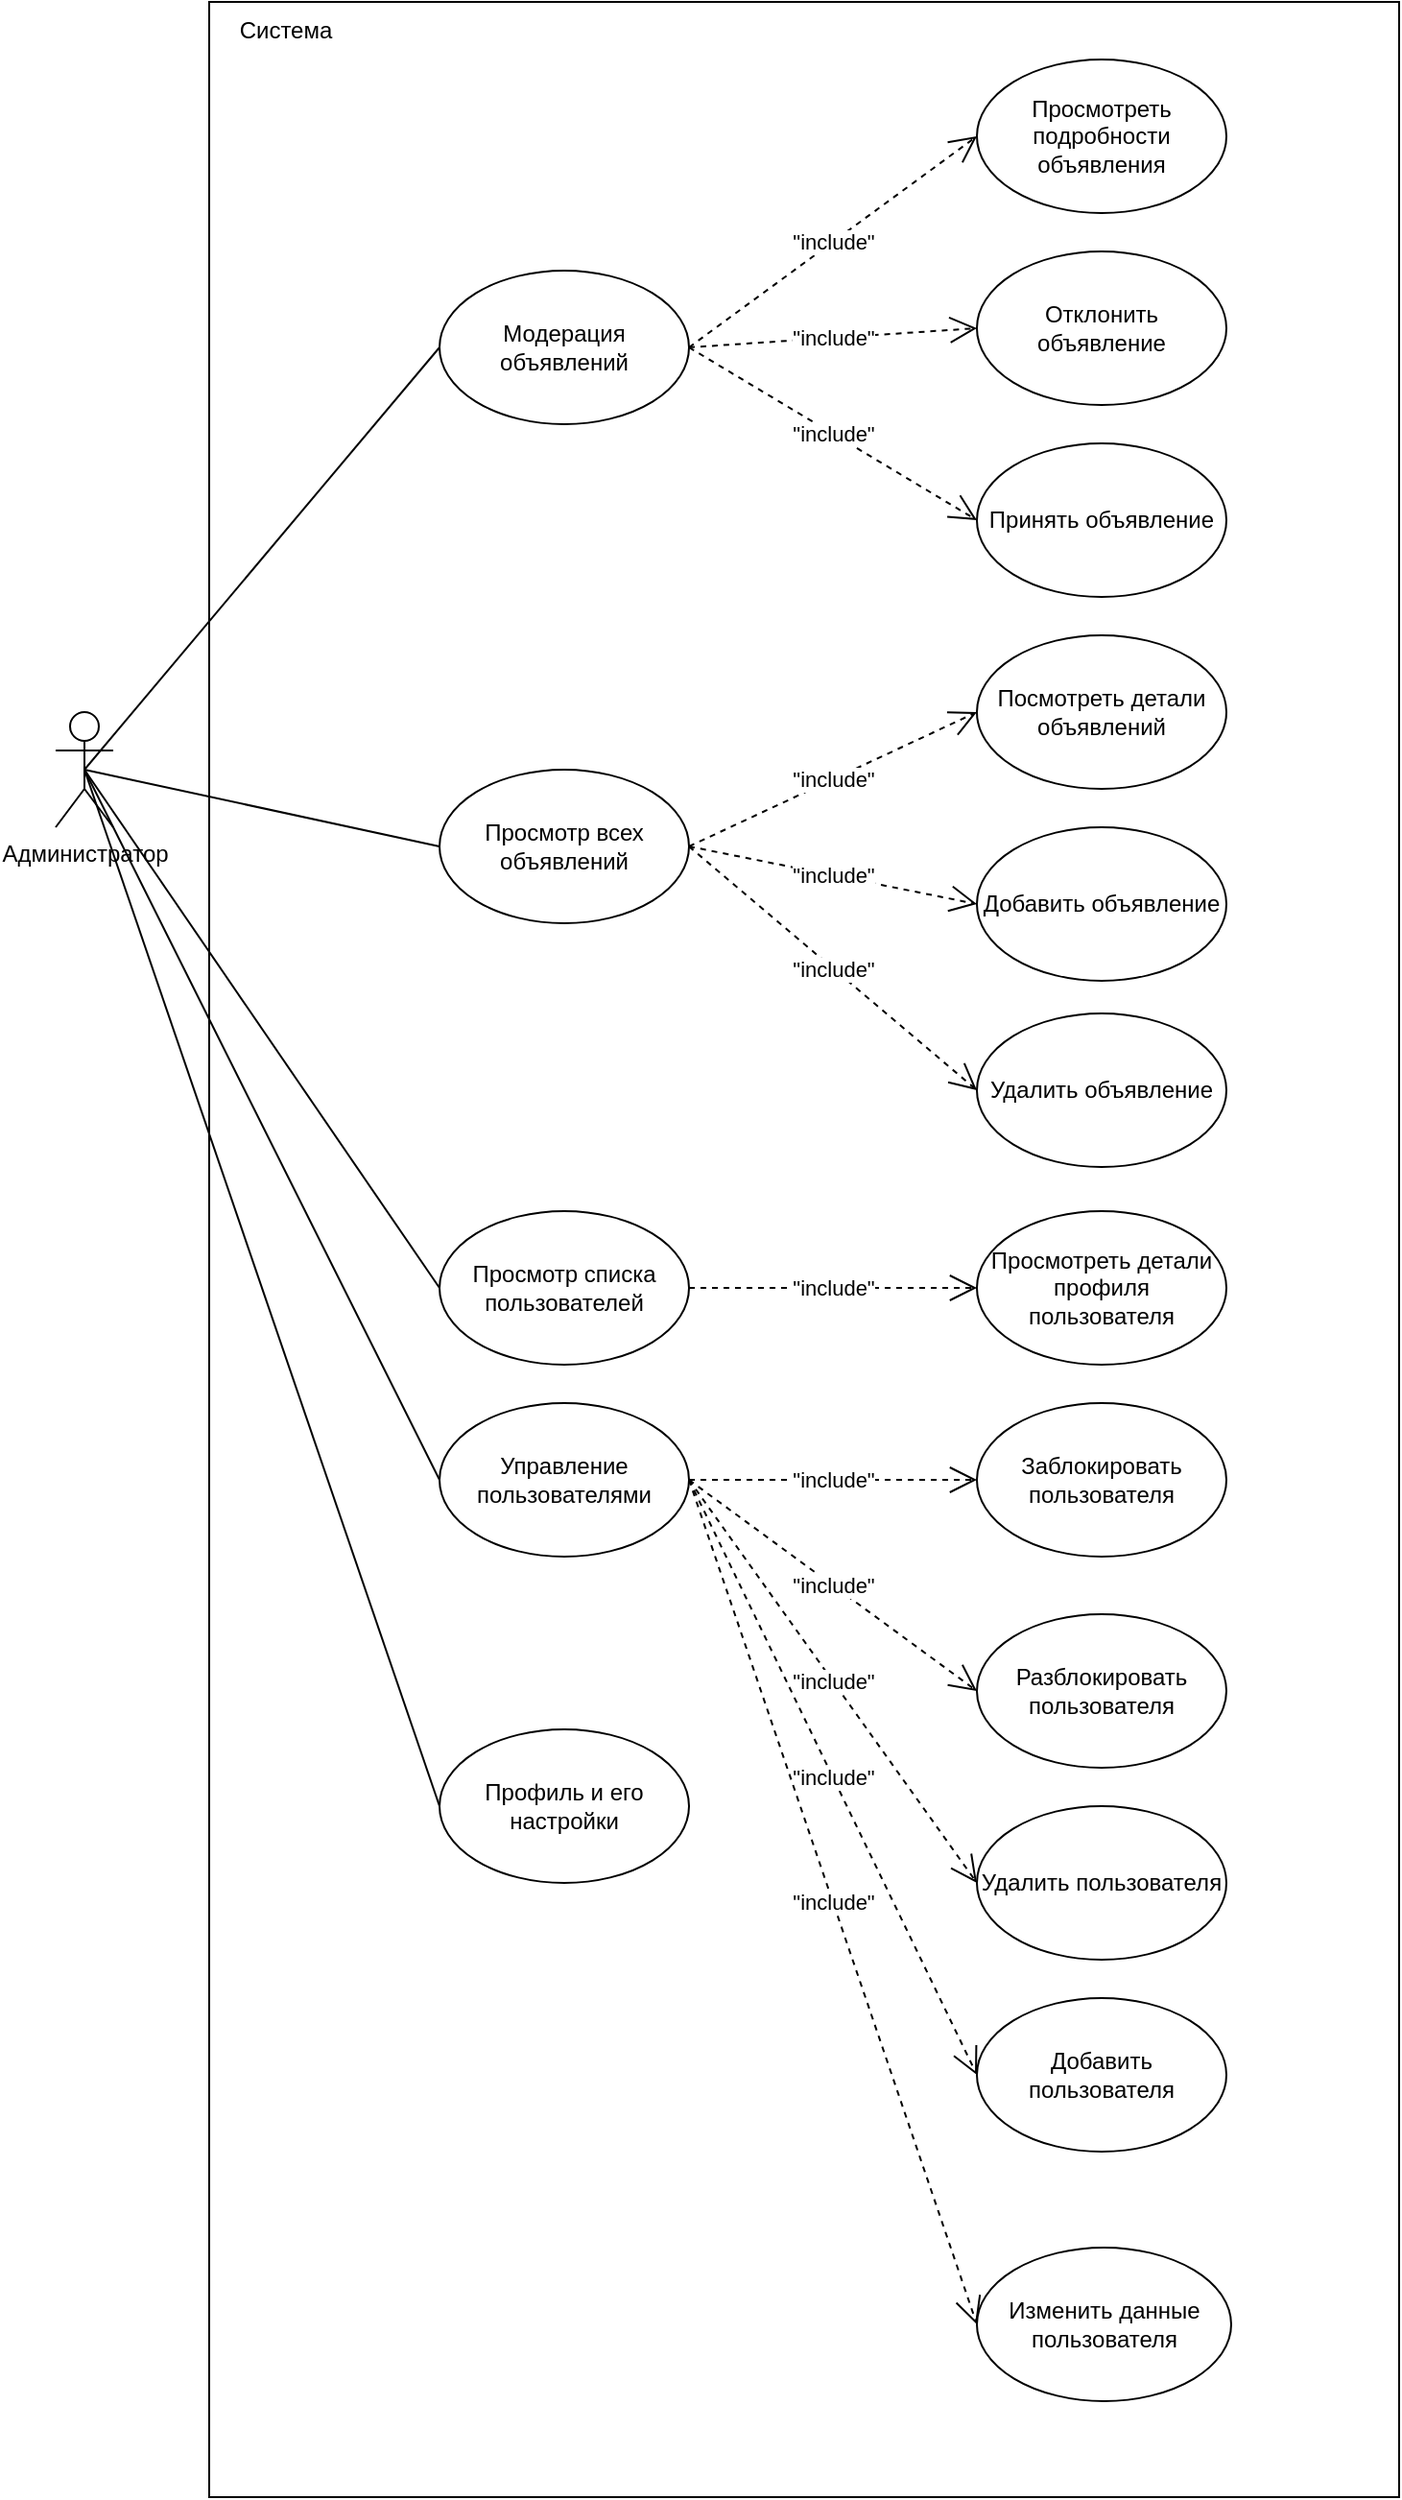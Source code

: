 <mxfile version="26.1.3">
  <diagram id="XOnag8xoFiaOOmy9v_93" name="Page-1">
    <mxGraphModel dx="2060" dy="984" grid="1" gridSize="10" guides="1" tooltips="1" connect="1" arrows="1" fold="1" page="1" pageScale="1" pageWidth="2336" pageHeight="1654" math="0" shadow="0">
      <root>
        <mxCell id="_vKOgibNYJb6RkX7hGH7-0" />
        <mxCell id="_vKOgibNYJb6RkX7hGH7-1" parent="_vKOgibNYJb6RkX7hGH7-0" />
        <mxCell id="1vLEa9tOqWbHPQAIQnBL-30" value="" style="rounded=0;whiteSpace=wrap;html=1;" parent="_vKOgibNYJb6RkX7hGH7-1" vertex="1">
          <mxGeometry x="840" y="300" width="620" height="1300" as="geometry" />
        </mxCell>
        <mxCell id="1vLEa9tOqWbHPQAIQnBL-1" value="Администратор" style="shape=umlActor;verticalLabelPosition=bottom;verticalAlign=top;html=1;outlineConnect=0;" parent="_vKOgibNYJb6RkX7hGH7-1" vertex="1">
          <mxGeometry x="760" y="670" width="30" height="60" as="geometry" />
        </mxCell>
        <mxCell id="1vLEa9tOqWbHPQAIQnBL-11" value="Модерация объявлений" style="ellipse;whiteSpace=wrap;html=1;" parent="_vKOgibNYJb6RkX7hGH7-1" vertex="1">
          <mxGeometry x="960" y="440" width="130" height="80" as="geometry" />
        </mxCell>
        <mxCell id="1vLEa9tOqWbHPQAIQnBL-12" value="Просмотр списка пользователей" style="ellipse;whiteSpace=wrap;html=1;" parent="_vKOgibNYJb6RkX7hGH7-1" vertex="1">
          <mxGeometry x="960" y="930" width="130" height="80" as="geometry" />
        </mxCell>
        <mxCell id="1vLEa9tOqWbHPQAIQnBL-13" value="Просмотреть подробности объявления" style="ellipse;whiteSpace=wrap;html=1;" parent="_vKOgibNYJb6RkX7hGH7-1" vertex="1">
          <mxGeometry x="1240" y="330" width="130" height="80" as="geometry" />
        </mxCell>
        <mxCell id="1vLEa9tOqWbHPQAIQnBL-14" value="Просмотреть детали профиля пользователя" style="ellipse;whiteSpace=wrap;html=1;" parent="_vKOgibNYJb6RkX7hGH7-1" vertex="1">
          <mxGeometry x="1240" y="930" width="130" height="80" as="geometry" />
        </mxCell>
        <mxCell id="1vLEa9tOqWbHPQAIQnBL-15" value="Отклонить объявление" style="ellipse;whiteSpace=wrap;html=1;" parent="_vKOgibNYJb6RkX7hGH7-1" vertex="1">
          <mxGeometry x="1240" y="430" width="130" height="80" as="geometry" />
        </mxCell>
        <mxCell id="1vLEa9tOqWbHPQAIQnBL-20" value="" style="endArrow=none;html=1;rounded=0;entryX=0;entryY=0.5;entryDx=0;entryDy=0;exitX=0.5;exitY=0.5;exitDx=0;exitDy=0;exitPerimeter=0;" parent="_vKOgibNYJb6RkX7hGH7-1" source="1vLEa9tOqWbHPQAIQnBL-1" target="1vLEa9tOqWbHPQAIQnBL-11" edge="1">
          <mxGeometry width="50" height="50" relative="1" as="geometry">
            <mxPoint x="840" y="770" as="sourcePoint" />
            <mxPoint x="890" y="720" as="targetPoint" />
          </mxGeometry>
        </mxCell>
        <mxCell id="1vLEa9tOqWbHPQAIQnBL-21" value="" style="endArrow=none;html=1;rounded=0;entryX=0;entryY=0.5;entryDx=0;entryDy=0;exitX=0.5;exitY=0.5;exitDx=0;exitDy=0;exitPerimeter=0;" parent="_vKOgibNYJb6RkX7hGH7-1" source="1vLEa9tOqWbHPQAIQnBL-1" target="1vLEa9tOqWbHPQAIQnBL-12" edge="1">
          <mxGeometry width="50" height="50" relative="1" as="geometry">
            <mxPoint x="830" y="800" as="sourcePoint" />
            <mxPoint x="880" y="750" as="targetPoint" />
          </mxGeometry>
        </mxCell>
        <mxCell id="1vLEa9tOqWbHPQAIQnBL-27" value="&quot;include&quot;" style="endArrow=open;endSize=12;dashed=1;html=1;rounded=0;exitX=1;exitY=0.5;exitDx=0;exitDy=0;entryX=0;entryY=0.5;entryDx=0;entryDy=0;" parent="_vKOgibNYJb6RkX7hGH7-1" source="1vLEa9tOqWbHPQAIQnBL-12" target="1vLEa9tOqWbHPQAIQnBL-14" edge="1">
          <mxGeometry width="160" relative="1" as="geometry">
            <mxPoint x="1320" y="1120" as="sourcePoint" />
            <mxPoint x="1480" y="1120" as="targetPoint" />
          </mxGeometry>
        </mxCell>
        <mxCell id="1vLEa9tOqWbHPQAIQnBL-28" value="&quot;include&quot;" style="endArrow=open;endSize=12;dashed=1;html=1;rounded=0;exitX=1;exitY=0.5;exitDx=0;exitDy=0;entryX=0;entryY=0.5;entryDx=0;entryDy=0;" parent="_vKOgibNYJb6RkX7hGH7-1" source="1vLEa9tOqWbHPQAIQnBL-11" target="1vLEa9tOqWbHPQAIQnBL-15" edge="1">
          <mxGeometry width="160" relative="1" as="geometry">
            <mxPoint x="1300" y="800" as="sourcePoint" />
            <mxPoint x="1430" y="827" as="targetPoint" />
          </mxGeometry>
        </mxCell>
        <mxCell id="1vLEa9tOqWbHPQAIQnBL-29" value="&quot;include&quot;" style="endArrow=open;endSize=12;dashed=1;html=1;rounded=0;exitX=1;exitY=0.5;exitDx=0;exitDy=0;entryX=0;entryY=0.5;entryDx=0;entryDy=0;" parent="_vKOgibNYJb6RkX7hGH7-1" source="1vLEa9tOqWbHPQAIQnBL-11" target="1vLEa9tOqWbHPQAIQnBL-13" edge="1">
          <mxGeometry width="160" relative="1" as="geometry">
            <mxPoint x="1100" y="653" as="sourcePoint" />
            <mxPoint x="1230" y="680" as="targetPoint" />
          </mxGeometry>
        </mxCell>
        <mxCell id="1vLEa9tOqWbHPQAIQnBL-31" value="Система" style="text;html=1;align=center;verticalAlign=middle;whiteSpace=wrap;rounded=0;" parent="_vKOgibNYJb6RkX7hGH7-1" vertex="1">
          <mxGeometry x="840" y="300" width="80" height="30" as="geometry" />
        </mxCell>
        <mxCell id="1vLEa9tOqWbHPQAIQnBL-33" value="Управление пользователями" style="ellipse;whiteSpace=wrap;html=1;" parent="_vKOgibNYJb6RkX7hGH7-1" vertex="1">
          <mxGeometry x="960" y="1030" width="130" height="80" as="geometry" />
        </mxCell>
        <mxCell id="1vLEa9tOqWbHPQAIQnBL-35" value="Профиль и его настройки" style="ellipse;whiteSpace=wrap;html=1;" parent="_vKOgibNYJb6RkX7hGH7-1" vertex="1">
          <mxGeometry x="960" y="1200" width="130" height="80" as="geometry" />
        </mxCell>
        <mxCell id="1vLEa9tOqWbHPQAIQnBL-37" value="" style="endArrow=none;html=1;rounded=0;entryX=0;entryY=0.5;entryDx=0;entryDy=0;exitX=0.5;exitY=0.5;exitDx=0;exitDy=0;exitPerimeter=0;" parent="_vKOgibNYJb6RkX7hGH7-1" source="1vLEa9tOqWbHPQAIQnBL-1" target="1vLEa9tOqWbHPQAIQnBL-33" edge="1">
          <mxGeometry width="50" height="50" relative="1" as="geometry">
            <mxPoint x="785" y="780" as="sourcePoint" />
            <mxPoint x="960" y="920" as="targetPoint" />
          </mxGeometry>
        </mxCell>
        <mxCell id="1vLEa9tOqWbHPQAIQnBL-38" value="" style="endArrow=none;html=1;rounded=0;entryX=0;entryY=0.5;entryDx=0;entryDy=0;exitX=0.5;exitY=0.5;exitDx=0;exitDy=0;exitPerimeter=0;" parent="_vKOgibNYJb6RkX7hGH7-1" source="1vLEa9tOqWbHPQAIQnBL-1" target="1vLEa9tOqWbHPQAIQnBL-35" edge="1">
          <mxGeometry width="50" height="50" relative="1" as="geometry">
            <mxPoint x="780" y="710" as="sourcePoint" />
            <mxPoint x="945" y="1020" as="targetPoint" />
          </mxGeometry>
        </mxCell>
        <mxCell id="1vLEa9tOqWbHPQAIQnBL-42" value="Принять объявление" style="ellipse;whiteSpace=wrap;html=1;" parent="_vKOgibNYJb6RkX7hGH7-1" vertex="1">
          <mxGeometry x="1240" y="530" width="130" height="80" as="geometry" />
        </mxCell>
        <mxCell id="1vLEa9tOqWbHPQAIQnBL-43" value="&quot;include&quot;" style="endArrow=open;endSize=12;dashed=1;html=1;rounded=0;exitX=1;exitY=0.5;exitDx=0;exitDy=0;entryX=0;entryY=0.5;entryDx=0;entryDy=0;" parent="_vKOgibNYJb6RkX7hGH7-1" source="1vLEa9tOqWbHPQAIQnBL-11" target="1vLEa9tOqWbHPQAIQnBL-42" edge="1">
          <mxGeometry width="160" relative="1" as="geometry">
            <mxPoint x="1090" y="730" as="sourcePoint" />
            <mxPoint x="1220" y="690" as="targetPoint" />
          </mxGeometry>
        </mxCell>
        <mxCell id="1vLEa9tOqWbHPQAIQnBL-46" value="Заблокировать пользователя" style="ellipse;whiteSpace=wrap;html=1;" parent="_vKOgibNYJb6RkX7hGH7-1" vertex="1">
          <mxGeometry x="1240" y="1030" width="130" height="80" as="geometry" />
        </mxCell>
        <mxCell id="1vLEa9tOqWbHPQAIQnBL-47" value="Разблокировать пользователя" style="ellipse;whiteSpace=wrap;html=1;" parent="_vKOgibNYJb6RkX7hGH7-1" vertex="1">
          <mxGeometry x="1240" y="1140" width="130" height="80" as="geometry" />
        </mxCell>
        <mxCell id="1vLEa9tOqWbHPQAIQnBL-52" value="&quot;include&quot;" style="endArrow=open;endSize=12;dashed=1;html=1;rounded=0;exitX=1;exitY=0.5;exitDx=0;exitDy=0;entryX=0;entryY=0.5;entryDx=0;entryDy=0;" parent="_vKOgibNYJb6RkX7hGH7-1" source="1vLEa9tOqWbHPQAIQnBL-33" target="1vLEa9tOqWbHPQAIQnBL-46" edge="1">
          <mxGeometry width="160" relative="1" as="geometry">
            <mxPoint x="1108" y="900" as="sourcePoint" />
            <mxPoint x="1228" y="960" as="targetPoint" />
          </mxGeometry>
        </mxCell>
        <mxCell id="1vLEa9tOqWbHPQAIQnBL-53" value="&quot;include&quot;" style="endArrow=open;endSize=12;dashed=1;html=1;rounded=0;exitX=1;exitY=0.5;exitDx=0;exitDy=0;entryX=0;entryY=0.5;entryDx=0;entryDy=0;" parent="_vKOgibNYJb6RkX7hGH7-1" source="1vLEa9tOqWbHPQAIQnBL-33" target="1vLEa9tOqWbHPQAIQnBL-47" edge="1">
          <mxGeometry width="160" relative="1" as="geometry">
            <mxPoint x="1100" y="1000" as="sourcePoint" />
            <mxPoint x="1220" y="1060" as="targetPoint" />
          </mxGeometry>
        </mxCell>
        <mxCell id="PqUj_zZAQ7vMjj2K_OnE-1" value="Просмотр всех объявлений" style="ellipse;whiteSpace=wrap;html=1;" parent="_vKOgibNYJb6RkX7hGH7-1" vertex="1">
          <mxGeometry x="960" y="700" width="130" height="80" as="geometry" />
        </mxCell>
        <mxCell id="PqUj_zZAQ7vMjj2K_OnE-3" value="Удалить объявление" style="ellipse;whiteSpace=wrap;html=1;" parent="_vKOgibNYJb6RkX7hGH7-1" vertex="1">
          <mxGeometry x="1240" y="827" width="130" height="80" as="geometry" />
        </mxCell>
        <mxCell id="PqUj_zZAQ7vMjj2K_OnE-4" value="Посмотреть детали объявлений" style="ellipse;whiteSpace=wrap;html=1;" parent="_vKOgibNYJb6RkX7hGH7-1" vertex="1">
          <mxGeometry x="1240" y="630" width="130" height="80" as="geometry" />
        </mxCell>
        <mxCell id="PqUj_zZAQ7vMjj2K_OnE-5" value="Добавить объявление" style="ellipse;whiteSpace=wrap;html=1;" parent="_vKOgibNYJb6RkX7hGH7-1" vertex="1">
          <mxGeometry x="1240" y="730" width="130" height="80" as="geometry" />
        </mxCell>
        <mxCell id="PqUj_zZAQ7vMjj2K_OnE-6" value="&quot;include&quot;" style="endArrow=open;endSize=12;dashed=1;html=1;rounded=0;exitX=1;exitY=0.5;exitDx=0;exitDy=0;entryX=0;entryY=0.5;entryDx=0;entryDy=0;" parent="_vKOgibNYJb6RkX7hGH7-1" source="PqUj_zZAQ7vMjj2K_OnE-1" target="PqUj_zZAQ7vMjj2K_OnE-4" edge="1">
          <mxGeometry width="160" relative="1" as="geometry">
            <mxPoint x="1060" y="560" as="sourcePoint" />
            <mxPoint x="1220" y="660" as="targetPoint" />
          </mxGeometry>
        </mxCell>
        <mxCell id="PqUj_zZAQ7vMjj2K_OnE-7" value="&quot;include&quot;" style="endArrow=open;endSize=12;dashed=1;html=1;rounded=0;exitX=1;exitY=0.5;exitDx=0;exitDy=0;entryX=0;entryY=0.5;entryDx=0;entryDy=0;" parent="_vKOgibNYJb6RkX7hGH7-1" source="PqUj_zZAQ7vMjj2K_OnE-1" target="PqUj_zZAQ7vMjj2K_OnE-5" edge="1">
          <mxGeometry width="160" relative="1" as="geometry">
            <mxPoint x="1050" y="830" as="sourcePoint" />
            <mxPoint x="1100" y="790" as="targetPoint" />
          </mxGeometry>
        </mxCell>
        <mxCell id="PqUj_zZAQ7vMjj2K_OnE-8" value="&quot;include&quot;" style="endArrow=open;endSize=12;dashed=1;html=1;rounded=0;exitX=1;exitY=0.5;exitDx=0;exitDy=0;entryX=0;entryY=0.5;entryDx=0;entryDy=0;" parent="_vKOgibNYJb6RkX7hGH7-1" source="PqUj_zZAQ7vMjj2K_OnE-1" target="PqUj_zZAQ7vMjj2K_OnE-3" edge="1">
          <mxGeometry width="160" relative="1" as="geometry">
            <mxPoint x="1070" y="770" as="sourcePoint" />
            <mxPoint x="1110" y="840" as="targetPoint" />
          </mxGeometry>
        </mxCell>
        <mxCell id="PqUj_zZAQ7vMjj2K_OnE-10" value="" style="endArrow=none;html=1;rounded=0;entryX=0;entryY=0.5;entryDx=0;entryDy=0;exitX=0.5;exitY=0.5;exitDx=0;exitDy=0;exitPerimeter=0;" parent="_vKOgibNYJb6RkX7hGH7-1" source="1vLEa9tOqWbHPQAIQnBL-1" target="PqUj_zZAQ7vMjj2K_OnE-1" edge="1">
          <mxGeometry width="50" height="50" relative="1" as="geometry">
            <mxPoint x="810" y="730" as="sourcePoint" />
            <mxPoint x="975" y="500" as="targetPoint" />
          </mxGeometry>
        </mxCell>
        <mxCell id="PqUj_zZAQ7vMjj2K_OnE-11" value="Удалить пользователя" style="ellipse;whiteSpace=wrap;html=1;" parent="_vKOgibNYJb6RkX7hGH7-1" vertex="1">
          <mxGeometry x="1240" y="1240" width="130" height="80" as="geometry" />
        </mxCell>
        <mxCell id="PqUj_zZAQ7vMjj2K_OnE-12" value="Добавить пользователя" style="ellipse;whiteSpace=wrap;html=1;" parent="_vKOgibNYJb6RkX7hGH7-1" vertex="1">
          <mxGeometry x="1240" y="1340" width="130" height="80" as="geometry" />
        </mxCell>
        <mxCell id="PqUj_zZAQ7vMjj2K_OnE-13" value="&quot;include&quot;" style="endArrow=open;endSize=12;dashed=1;html=1;rounded=0;exitX=1;exitY=0.5;exitDx=0;exitDy=0;entryX=0;entryY=0.5;entryDx=0;entryDy=0;" parent="_vKOgibNYJb6RkX7hGH7-1" source="1vLEa9tOqWbHPQAIQnBL-33" target="PqUj_zZAQ7vMjj2K_OnE-11" edge="1">
          <mxGeometry width="160" relative="1" as="geometry">
            <mxPoint x="1080" y="1160" as="sourcePoint" />
            <mxPoint x="1250" y="1270" as="targetPoint" />
          </mxGeometry>
        </mxCell>
        <mxCell id="PqUj_zZAQ7vMjj2K_OnE-14" value="&quot;include&quot;" style="endArrow=open;endSize=12;dashed=1;html=1;rounded=0;exitX=1;exitY=0.5;exitDx=0;exitDy=0;entryX=0;entryY=0.5;entryDx=0;entryDy=0;" parent="_vKOgibNYJb6RkX7hGH7-1" source="1vLEa9tOqWbHPQAIQnBL-33" target="PqUj_zZAQ7vMjj2K_OnE-12" edge="1">
          <mxGeometry width="160" relative="1" as="geometry">
            <mxPoint x="1070" y="1130" as="sourcePoint" />
            <mxPoint x="1240" y="1350" as="targetPoint" />
          </mxGeometry>
        </mxCell>
        <mxCell id="gNZd3cnf7BWyiunhBPCd-0" value="Изменить данные пользователя" style="ellipse;whiteSpace=wrap;html=1;" vertex="1" parent="_vKOgibNYJb6RkX7hGH7-1">
          <mxGeometry x="1240" y="1470" width="132.5" height="80" as="geometry" />
        </mxCell>
        <mxCell id="gNZd3cnf7BWyiunhBPCd-1" value="&quot;include&quot;" style="endArrow=open;endSize=12;dashed=1;html=1;rounded=0;exitX=1;exitY=0.5;exitDx=0;exitDy=0;entryX=0;entryY=0.5;entryDx=0;entryDy=0;" edge="1" parent="_vKOgibNYJb6RkX7hGH7-1" source="1vLEa9tOqWbHPQAIQnBL-33" target="gNZd3cnf7BWyiunhBPCd-0">
          <mxGeometry width="160" relative="1" as="geometry">
            <mxPoint x="1080" y="1200" as="sourcePoint" />
            <mxPoint x="1229" y="1520" as="targetPoint" />
          </mxGeometry>
        </mxCell>
      </root>
    </mxGraphModel>
  </diagram>
</mxfile>

